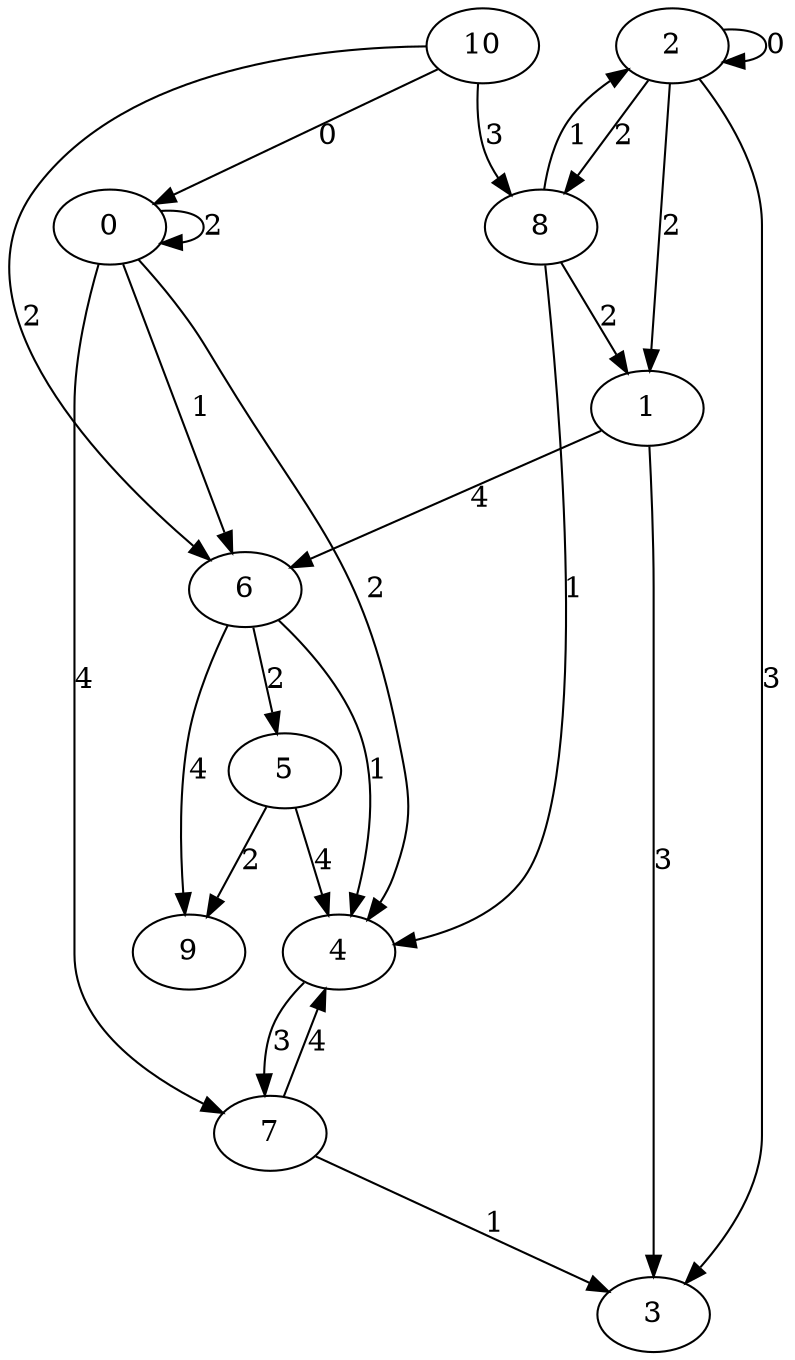 digraph {
0 -> 6[label="1"weight="1"];
0 -> 7[label="4"weight="4"];
0 -> 0[label="2"weight="2"];
0 -> 4[label="2"weight="2"];
1 -> 6[label="4"weight="4"];
1 -> 3[label="3"weight="3"];
2 -> 8[label="2"weight="2"];
2 -> 2[label="0"weight="0"];
2 -> 3[label="3"weight="3"];
2 -> 1[label="2"weight="2"];
4 -> 7[label="3"weight="3"];
5 -> 9[label="2"weight="2"];
5 -> 4[label="4"weight="4"];
6 -> 5[label="2"weight="2"];
6 -> 9[label="4"weight="4"];
6 -> 4[label="1"weight="1"];
7 -> 3[label="1"weight="1"];
7 -> 4[label="4"weight="4"];
8 -> 1[label="2"weight="2"];
8 -> 2[label="1"weight="1"];
8 -> 4[label="1"weight="1"];
10 -> 0[label="0"weight="0"];
10 -> 8[label="3"weight="3"];
10 -> 6[label="2"weight="2"];
}